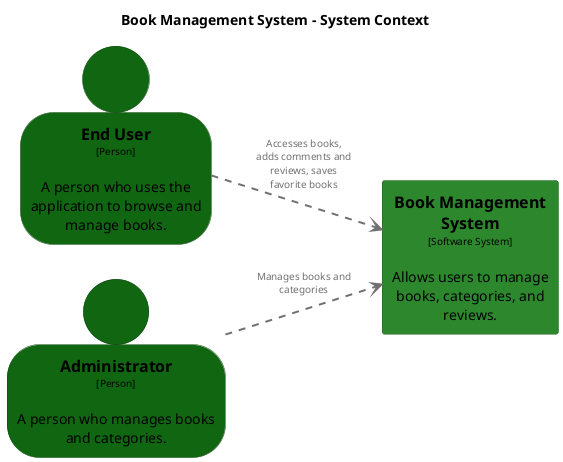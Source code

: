 @startuml
set separator none
title Book Management System - System Context

left to right direction

skinparam {
  arrowFontSize 10
  defaultTextAlignment center
  wrapWidth 200
  maxMessageSize 100
}

hide stereotype

skinparam person<<Administrator>> {
  BackgroundColor #116611
  FontColor #000000
  BorderColor #0b470b
  shadowing false
}
skinparam rectangle<<BookManagementSystem>> {
  BackgroundColor #2d882d
  FontColor #000000
  BorderColor #1f5f1f
  shadowing false
}
skinparam person<<EndUser>> {
  BackgroundColor #116611
  FontColor #000000
  BorderColor #0b470b
  shadowing false
}

person "==End User\n<size:10>[Person]</size>\n\nA person who uses the application to browse and manage books." <<EndUser>> as EndUser
person "==Administrator\n<size:10>[Person]</size>\n\nA person who manages books and categories." <<Administrator>> as Administrator
rectangle "==Book Management System\n<size:10>[Software System]</size>\n\nAllows users to manage books, categories, and reviews." <<BookManagementSystem>> as BookManagementSystem

EndUser .[#707070,thickness=2].> BookManagementSystem : "<color:#707070>Accesses books, adds comments and reviews, saves favorite books"
Administrator .[#707070,thickness=2].> BookManagementSystem : "<color:#707070>Manages books and categories"
@enduml